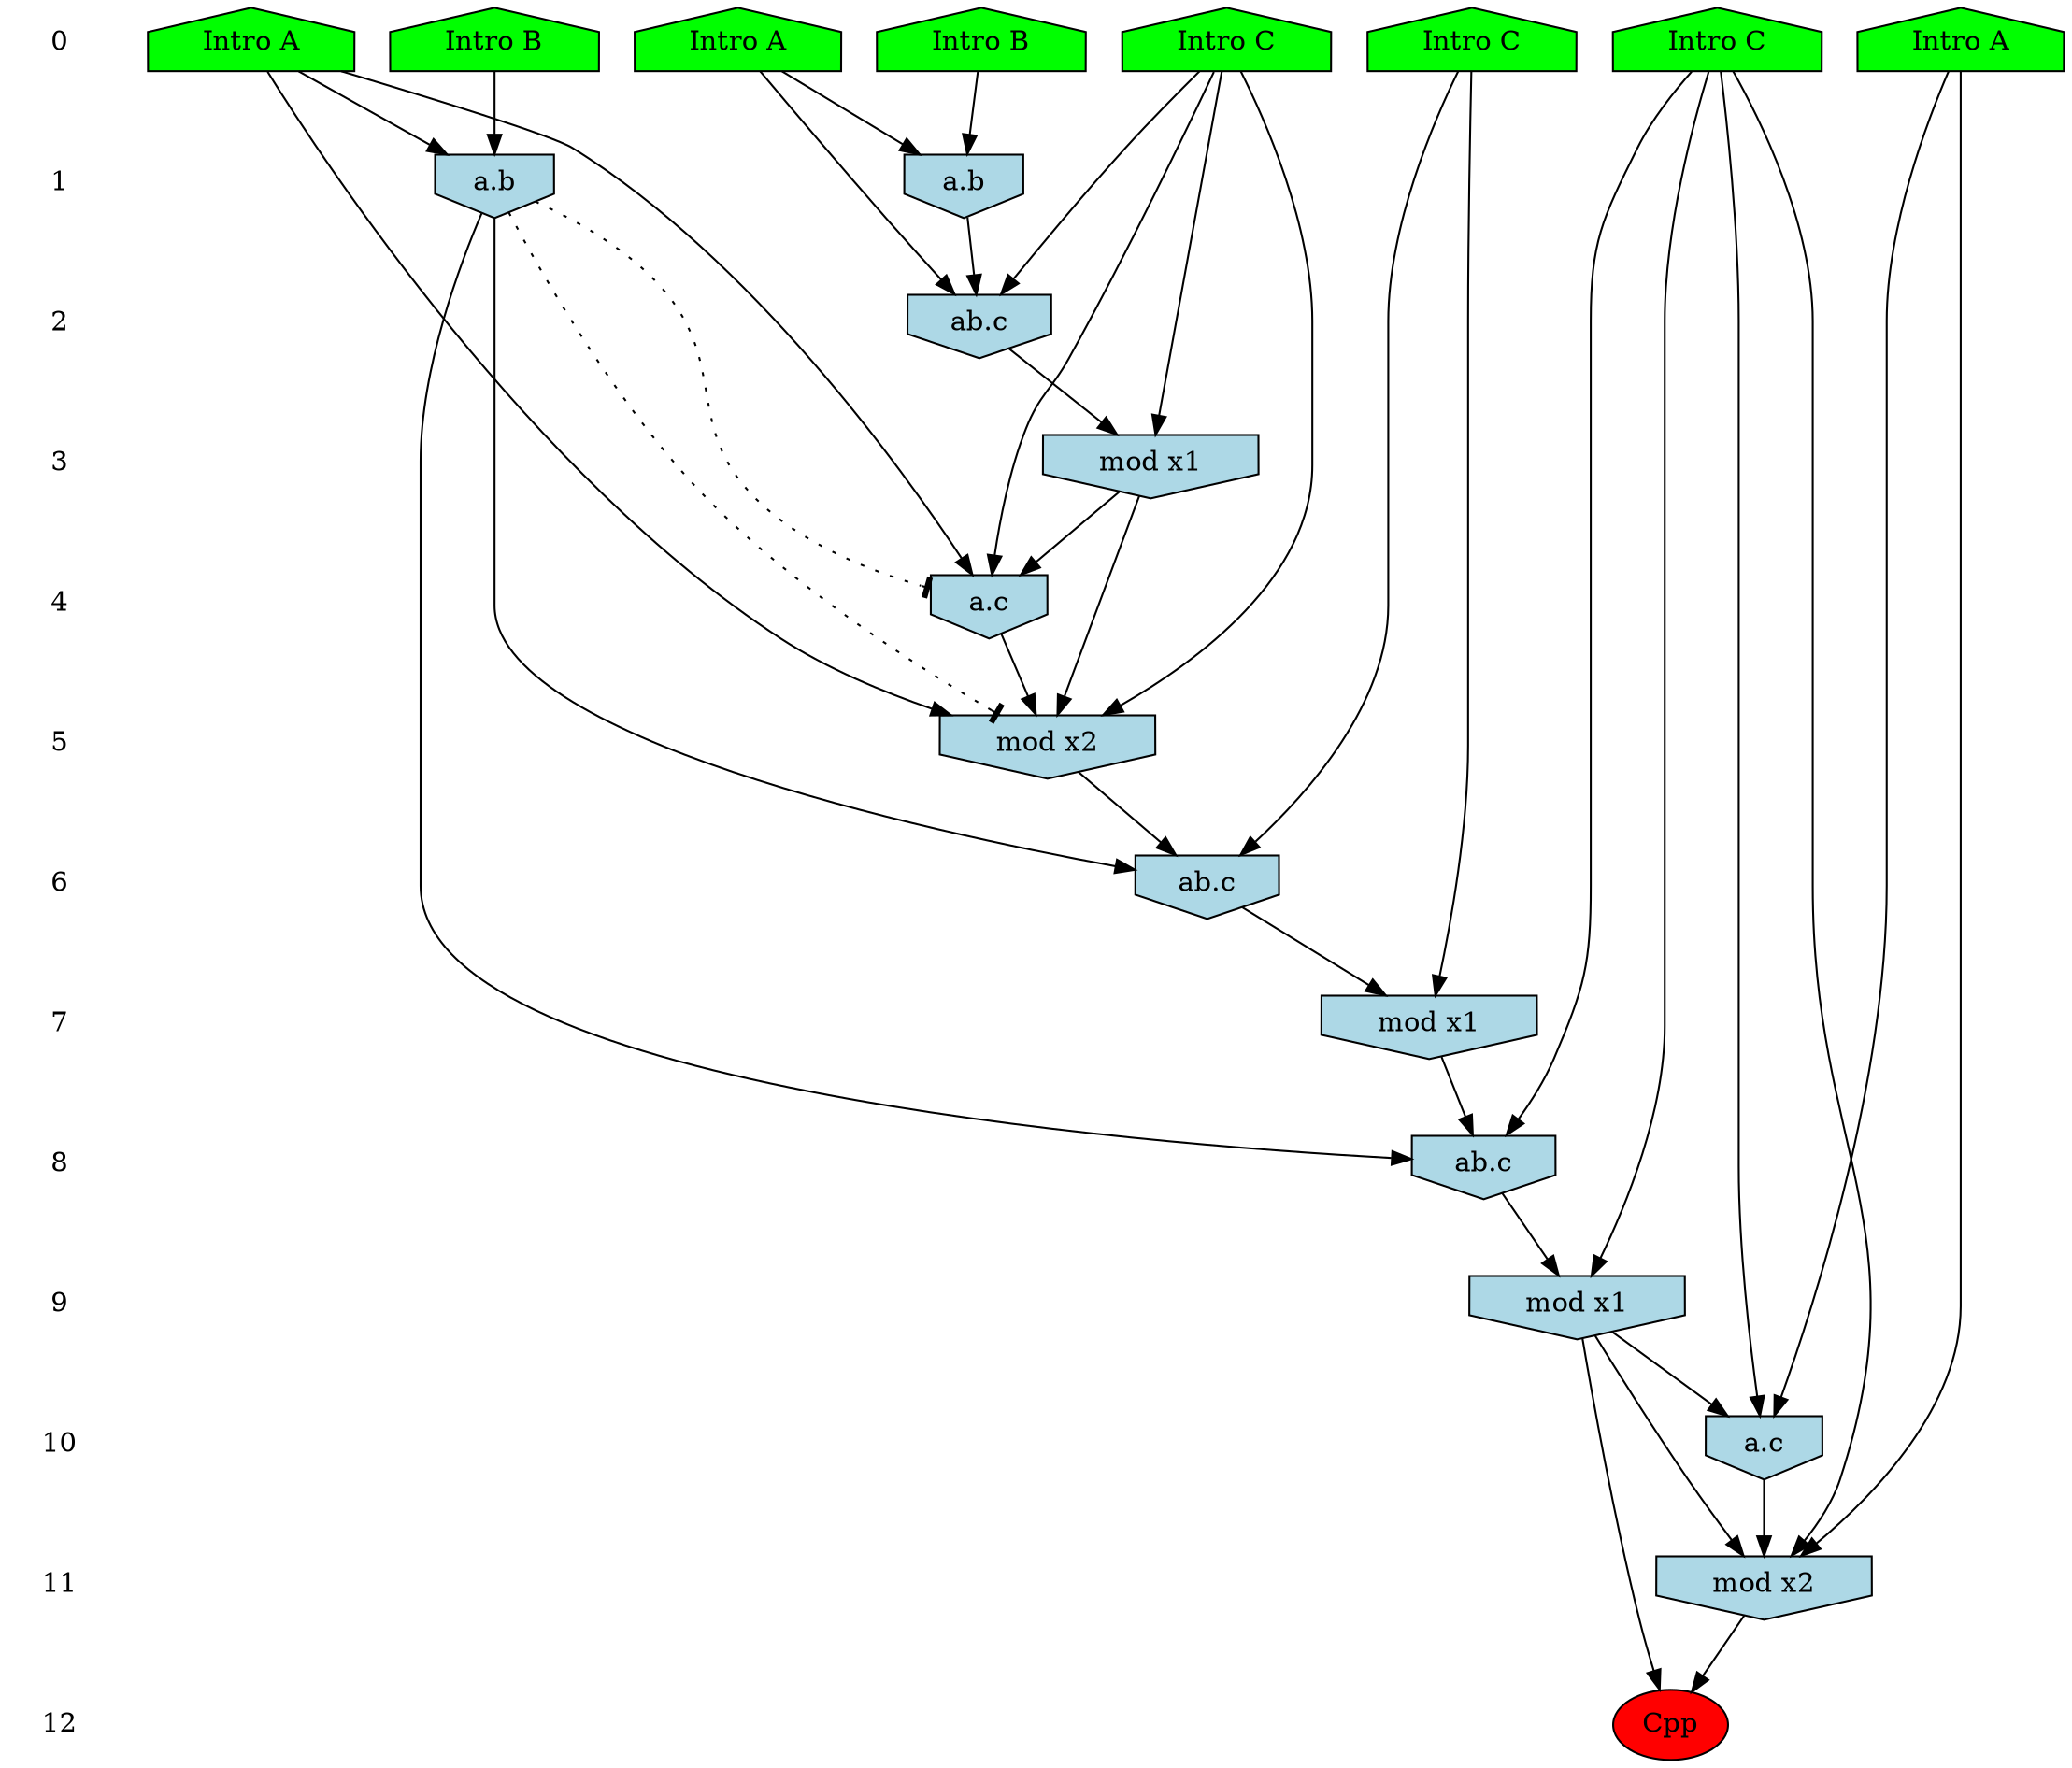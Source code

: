 /* Compression of 1 causal flows obtained in average at 8.404061E+00 t.u */
/* Compressed causal flows were: [957] */
digraph G{
 ranksep=.5 ; 
{ rank = same ; "0" [shape=plaintext] ; node_1 [label ="Intro A", shape=house, style=filled, fillcolor=green] ;
node_2 [label ="Intro B", shape=house, style=filled, fillcolor=green] ;
node_3 [label ="Intro B", shape=house, style=filled, fillcolor=green] ;
node_4 [label ="Intro A", shape=house, style=filled, fillcolor=green] ;
node_5 [label ="Intro A", shape=house, style=filled, fillcolor=green] ;
node_6 [label ="Intro C", shape=house, style=filled, fillcolor=green] ;
node_7 [label ="Intro C", shape=house, style=filled, fillcolor=green] ;
node_8 [label ="Intro C", shape=house, style=filled, fillcolor=green] ;
}
{ rank = same ; "1" [shape=plaintext] ; node_9 [label="a.b", shape=invhouse, style=filled, fillcolor = lightblue] ;
node_14 [label="a.b", shape=invhouse, style=filled, fillcolor = lightblue] ;
}
{ rank = same ; "2" [shape=plaintext] ; node_10 [label="ab.c", shape=invhouse, style=filled, fillcolor = lightblue] ;
}
{ rank = same ; "3" [shape=plaintext] ; node_11 [label="mod x1", shape=invhouse, style=filled, fillcolor = lightblue] ;
}
{ rank = same ; "4" [shape=plaintext] ; node_12 [label="a.c", shape=invhouse, style=filled, fillcolor = lightblue] ;
}
{ rank = same ; "5" [shape=plaintext] ; node_13 [label="mod x2", shape=invhouse, style=filled, fillcolor = lightblue] ;
}
{ rank = same ; "6" [shape=plaintext] ; node_15 [label="ab.c", shape=invhouse, style=filled, fillcolor = lightblue] ;
}
{ rank = same ; "7" [shape=plaintext] ; node_16 [label="mod x1", shape=invhouse, style=filled, fillcolor = lightblue] ;
}
{ rank = same ; "8" [shape=plaintext] ; node_17 [label="ab.c", shape=invhouse, style=filled, fillcolor = lightblue] ;
}
{ rank = same ; "9" [shape=plaintext] ; node_18 [label="mod x1", shape=invhouse, style=filled, fillcolor = lightblue] ;
}
{ rank = same ; "10" [shape=plaintext] ; node_19 [label="a.c", shape=invhouse, style=filled, fillcolor = lightblue] ;
}
{ rank = same ; "11" [shape=plaintext] ; node_20 [label="mod x2", shape=invhouse, style=filled, fillcolor = lightblue] ;
}
{ rank = same ; "12" [shape=plaintext] ; node_21 [label ="Cpp", style=filled, fillcolor=red] ;
}
"0" -> "1" [style="invis"]; 
"1" -> "2" [style="invis"]; 
"2" -> "3" [style="invis"]; 
"3" -> "4" [style="invis"]; 
"4" -> "5" [style="invis"]; 
"5" -> "6" [style="invis"]; 
"6" -> "7" [style="invis"]; 
"7" -> "8" [style="invis"]; 
"8" -> "9" [style="invis"]; 
"9" -> "10" [style="invis"]; 
"10" -> "11" [style="invis"]; 
"11" -> "12" [style="invis"]; 
node_1 -> node_9
node_2 -> node_9
node_1 -> node_10
node_8 -> node_10
node_9 -> node_10
node_8 -> node_11
node_10 -> node_11
node_5 -> node_12
node_8 -> node_12
node_11 -> node_12
node_5 -> node_13
node_8 -> node_13
node_11 -> node_13
node_12 -> node_13
node_3 -> node_14
node_5 -> node_14
node_6 -> node_15
node_13 -> node_15
node_14 -> node_15
node_6 -> node_16
node_15 -> node_16
node_7 -> node_17
node_14 -> node_17
node_16 -> node_17
node_7 -> node_18
node_17 -> node_18
node_4 -> node_19
node_7 -> node_19
node_18 -> node_19
node_4 -> node_20
node_7 -> node_20
node_18 -> node_20
node_19 -> node_20
node_18 -> node_21
node_20 -> node_21
node_14 -> node_13 [style=dotted, arrowhead = tee] 
node_14 -> node_12 [style=dotted, arrowhead = tee] 
}
/*
 Dot generation time: 0.000108
*/